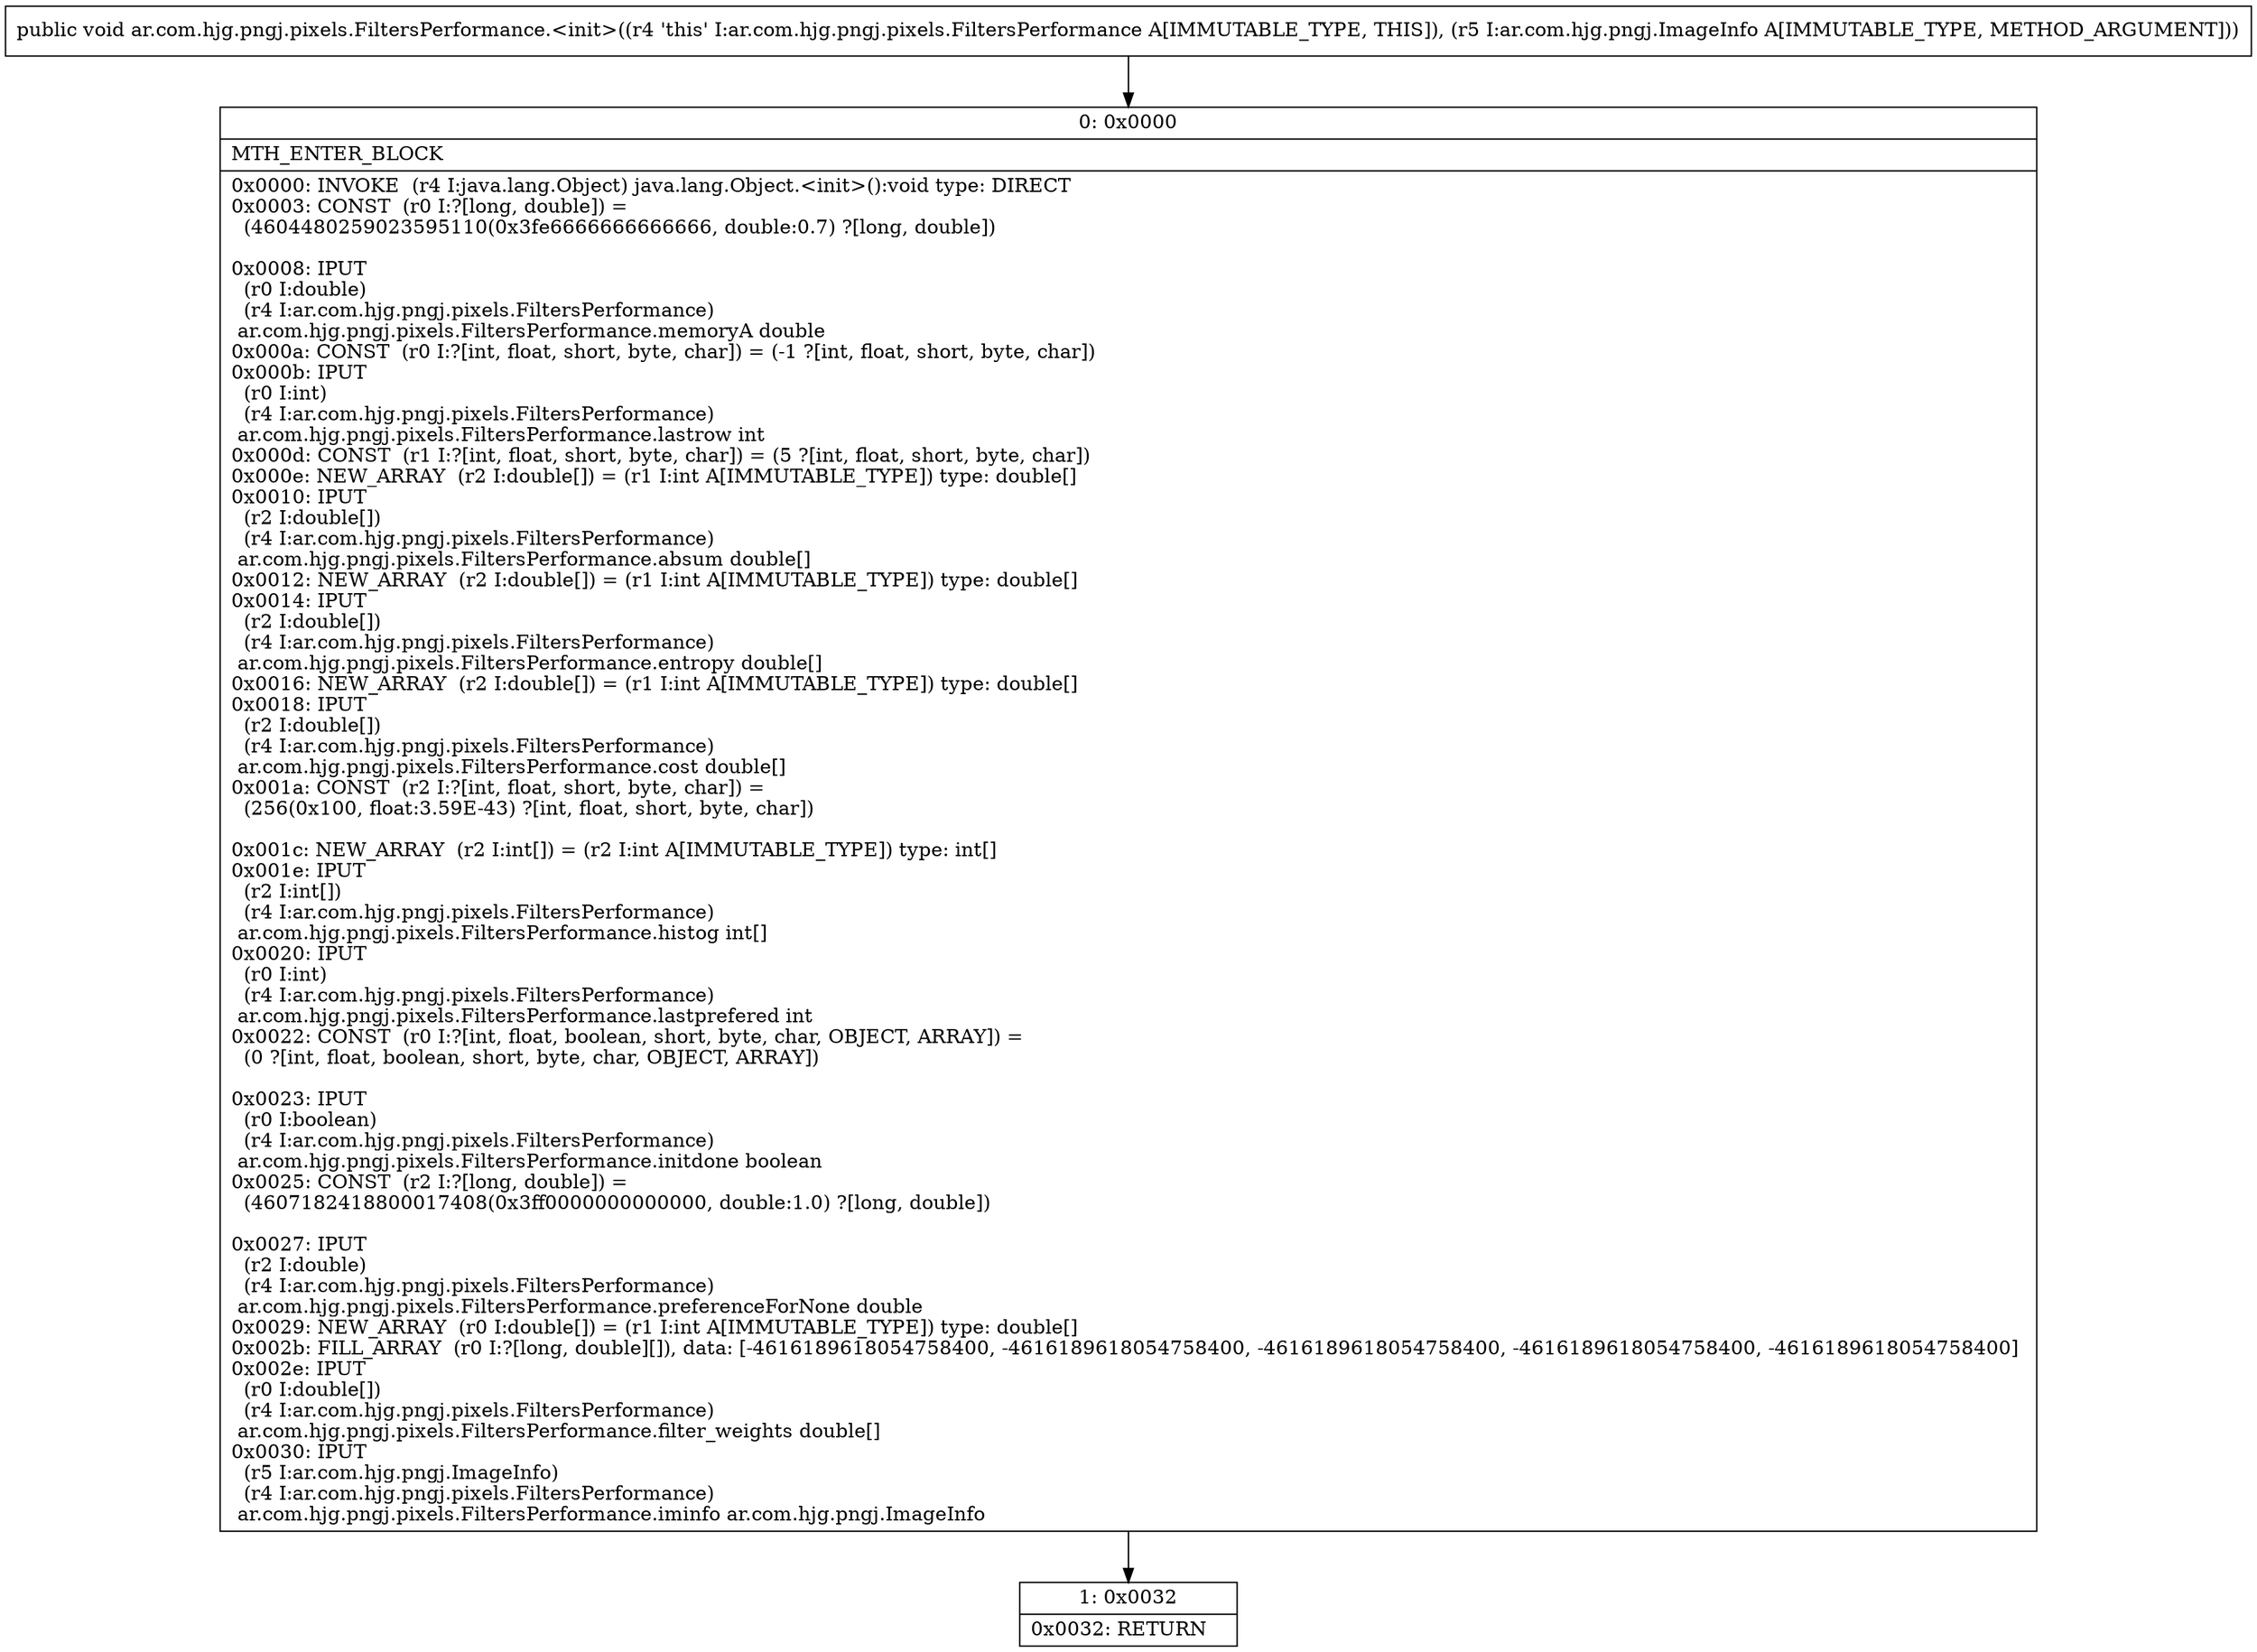 digraph "CFG forar.com.hjg.pngj.pixels.FiltersPerformance.\<init\>(Lar\/com\/hjg\/pngj\/ImageInfo;)V" {
Node_0 [shape=record,label="{0\:\ 0x0000|MTH_ENTER_BLOCK\l|0x0000: INVOKE  (r4 I:java.lang.Object) java.lang.Object.\<init\>():void type: DIRECT \l0x0003: CONST  (r0 I:?[long, double]) = \l  (4604480259023595110(0x3fe6666666666666, double:0.7) ?[long, double])\l \l0x0008: IPUT  \l  (r0 I:double)\l  (r4 I:ar.com.hjg.pngj.pixels.FiltersPerformance)\l ar.com.hjg.pngj.pixels.FiltersPerformance.memoryA double \l0x000a: CONST  (r0 I:?[int, float, short, byte, char]) = (\-1 ?[int, float, short, byte, char]) \l0x000b: IPUT  \l  (r0 I:int)\l  (r4 I:ar.com.hjg.pngj.pixels.FiltersPerformance)\l ar.com.hjg.pngj.pixels.FiltersPerformance.lastrow int \l0x000d: CONST  (r1 I:?[int, float, short, byte, char]) = (5 ?[int, float, short, byte, char]) \l0x000e: NEW_ARRAY  (r2 I:double[]) = (r1 I:int A[IMMUTABLE_TYPE]) type: double[] \l0x0010: IPUT  \l  (r2 I:double[])\l  (r4 I:ar.com.hjg.pngj.pixels.FiltersPerformance)\l ar.com.hjg.pngj.pixels.FiltersPerformance.absum double[] \l0x0012: NEW_ARRAY  (r2 I:double[]) = (r1 I:int A[IMMUTABLE_TYPE]) type: double[] \l0x0014: IPUT  \l  (r2 I:double[])\l  (r4 I:ar.com.hjg.pngj.pixels.FiltersPerformance)\l ar.com.hjg.pngj.pixels.FiltersPerformance.entropy double[] \l0x0016: NEW_ARRAY  (r2 I:double[]) = (r1 I:int A[IMMUTABLE_TYPE]) type: double[] \l0x0018: IPUT  \l  (r2 I:double[])\l  (r4 I:ar.com.hjg.pngj.pixels.FiltersPerformance)\l ar.com.hjg.pngj.pixels.FiltersPerformance.cost double[] \l0x001a: CONST  (r2 I:?[int, float, short, byte, char]) = \l  (256(0x100, float:3.59E\-43) ?[int, float, short, byte, char])\l \l0x001c: NEW_ARRAY  (r2 I:int[]) = (r2 I:int A[IMMUTABLE_TYPE]) type: int[] \l0x001e: IPUT  \l  (r2 I:int[])\l  (r4 I:ar.com.hjg.pngj.pixels.FiltersPerformance)\l ar.com.hjg.pngj.pixels.FiltersPerformance.histog int[] \l0x0020: IPUT  \l  (r0 I:int)\l  (r4 I:ar.com.hjg.pngj.pixels.FiltersPerformance)\l ar.com.hjg.pngj.pixels.FiltersPerformance.lastprefered int \l0x0022: CONST  (r0 I:?[int, float, boolean, short, byte, char, OBJECT, ARRAY]) = \l  (0 ?[int, float, boolean, short, byte, char, OBJECT, ARRAY])\l \l0x0023: IPUT  \l  (r0 I:boolean)\l  (r4 I:ar.com.hjg.pngj.pixels.FiltersPerformance)\l ar.com.hjg.pngj.pixels.FiltersPerformance.initdone boolean \l0x0025: CONST  (r2 I:?[long, double]) = \l  (4607182418800017408(0x3ff0000000000000, double:1.0) ?[long, double])\l \l0x0027: IPUT  \l  (r2 I:double)\l  (r4 I:ar.com.hjg.pngj.pixels.FiltersPerformance)\l ar.com.hjg.pngj.pixels.FiltersPerformance.preferenceForNone double \l0x0029: NEW_ARRAY  (r0 I:double[]) = (r1 I:int A[IMMUTABLE_TYPE]) type: double[] \l0x002b: FILL_ARRAY  (r0 I:?[long, double][]), data: [\-4616189618054758400, \-4616189618054758400, \-4616189618054758400, \-4616189618054758400, \-4616189618054758400] \l0x002e: IPUT  \l  (r0 I:double[])\l  (r4 I:ar.com.hjg.pngj.pixels.FiltersPerformance)\l ar.com.hjg.pngj.pixels.FiltersPerformance.filter_weights double[] \l0x0030: IPUT  \l  (r5 I:ar.com.hjg.pngj.ImageInfo)\l  (r4 I:ar.com.hjg.pngj.pixels.FiltersPerformance)\l ar.com.hjg.pngj.pixels.FiltersPerformance.iminfo ar.com.hjg.pngj.ImageInfo \l}"];
Node_1 [shape=record,label="{1\:\ 0x0032|0x0032: RETURN   \l}"];
MethodNode[shape=record,label="{public void ar.com.hjg.pngj.pixels.FiltersPerformance.\<init\>((r4 'this' I:ar.com.hjg.pngj.pixels.FiltersPerformance A[IMMUTABLE_TYPE, THIS]), (r5 I:ar.com.hjg.pngj.ImageInfo A[IMMUTABLE_TYPE, METHOD_ARGUMENT])) }"];
MethodNode -> Node_0;
Node_0 -> Node_1;
}

